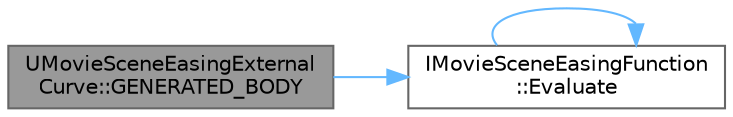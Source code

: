 digraph "UMovieSceneEasingExternalCurve::GENERATED_BODY"
{
 // INTERACTIVE_SVG=YES
 // LATEX_PDF_SIZE
  bgcolor="transparent";
  edge [fontname=Helvetica,fontsize=10,labelfontname=Helvetica,labelfontsize=10];
  node [fontname=Helvetica,fontsize=10,shape=box,height=0.2,width=0.4];
  rankdir="LR";
  Node1 [id="Node000001",label="UMovieSceneEasingExternal\lCurve::GENERATED_BODY",height=0.2,width=0.4,color="gray40", fillcolor="grey60", style="filled", fontcolor="black",tooltip=" "];
  Node1 -> Node2 [id="edge1_Node000001_Node000002",color="steelblue1",style="solid",tooltip=" "];
  Node2 [id="Node000002",label="IMovieSceneEasingFunction\l::Evaluate",height=0.2,width=0.4,color="grey40", fillcolor="white", style="filled",URL="$d3/d4e/classIMovieSceneEasingFunction.html#a5474fc366bdb475b24ab4d795c4d7ecc",tooltip="Evaluate the easing with an interpolation value between 0 and 1."];
  Node2 -> Node2 [id="edge2_Node000002_Node000002",color="steelblue1",style="solid",tooltip=" "];
}
